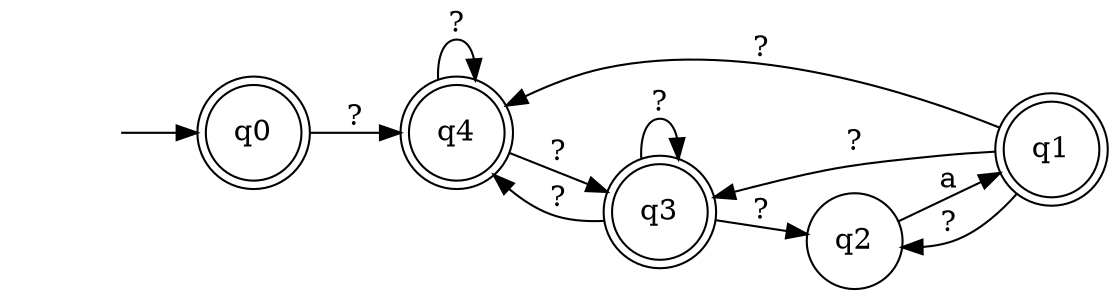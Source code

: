 digraph NFA { 
rankdir=LR; 
node [ shape = none]; ""; 
node [ shape = doublecircle]; q0, q1, q3, q4; 
node [ shape = circle];
"" -> q0;
q0 -> q4 [ label = "?" ];
q4 -> q3 [ label = "?" ];
q4 -> q4 [ label = "?" ];
q3 -> q2 [ label = "?" ];
q3 -> q3 [ label = "?" ];
q3 -> q4 [ label = "?" ];
q2 -> q1 [ label = "a" ];
q1 -> q2 [ label = "?" ];
q1 -> q3 [ label = "?" ];
q1 -> q4 [ label = "?" ];
}
